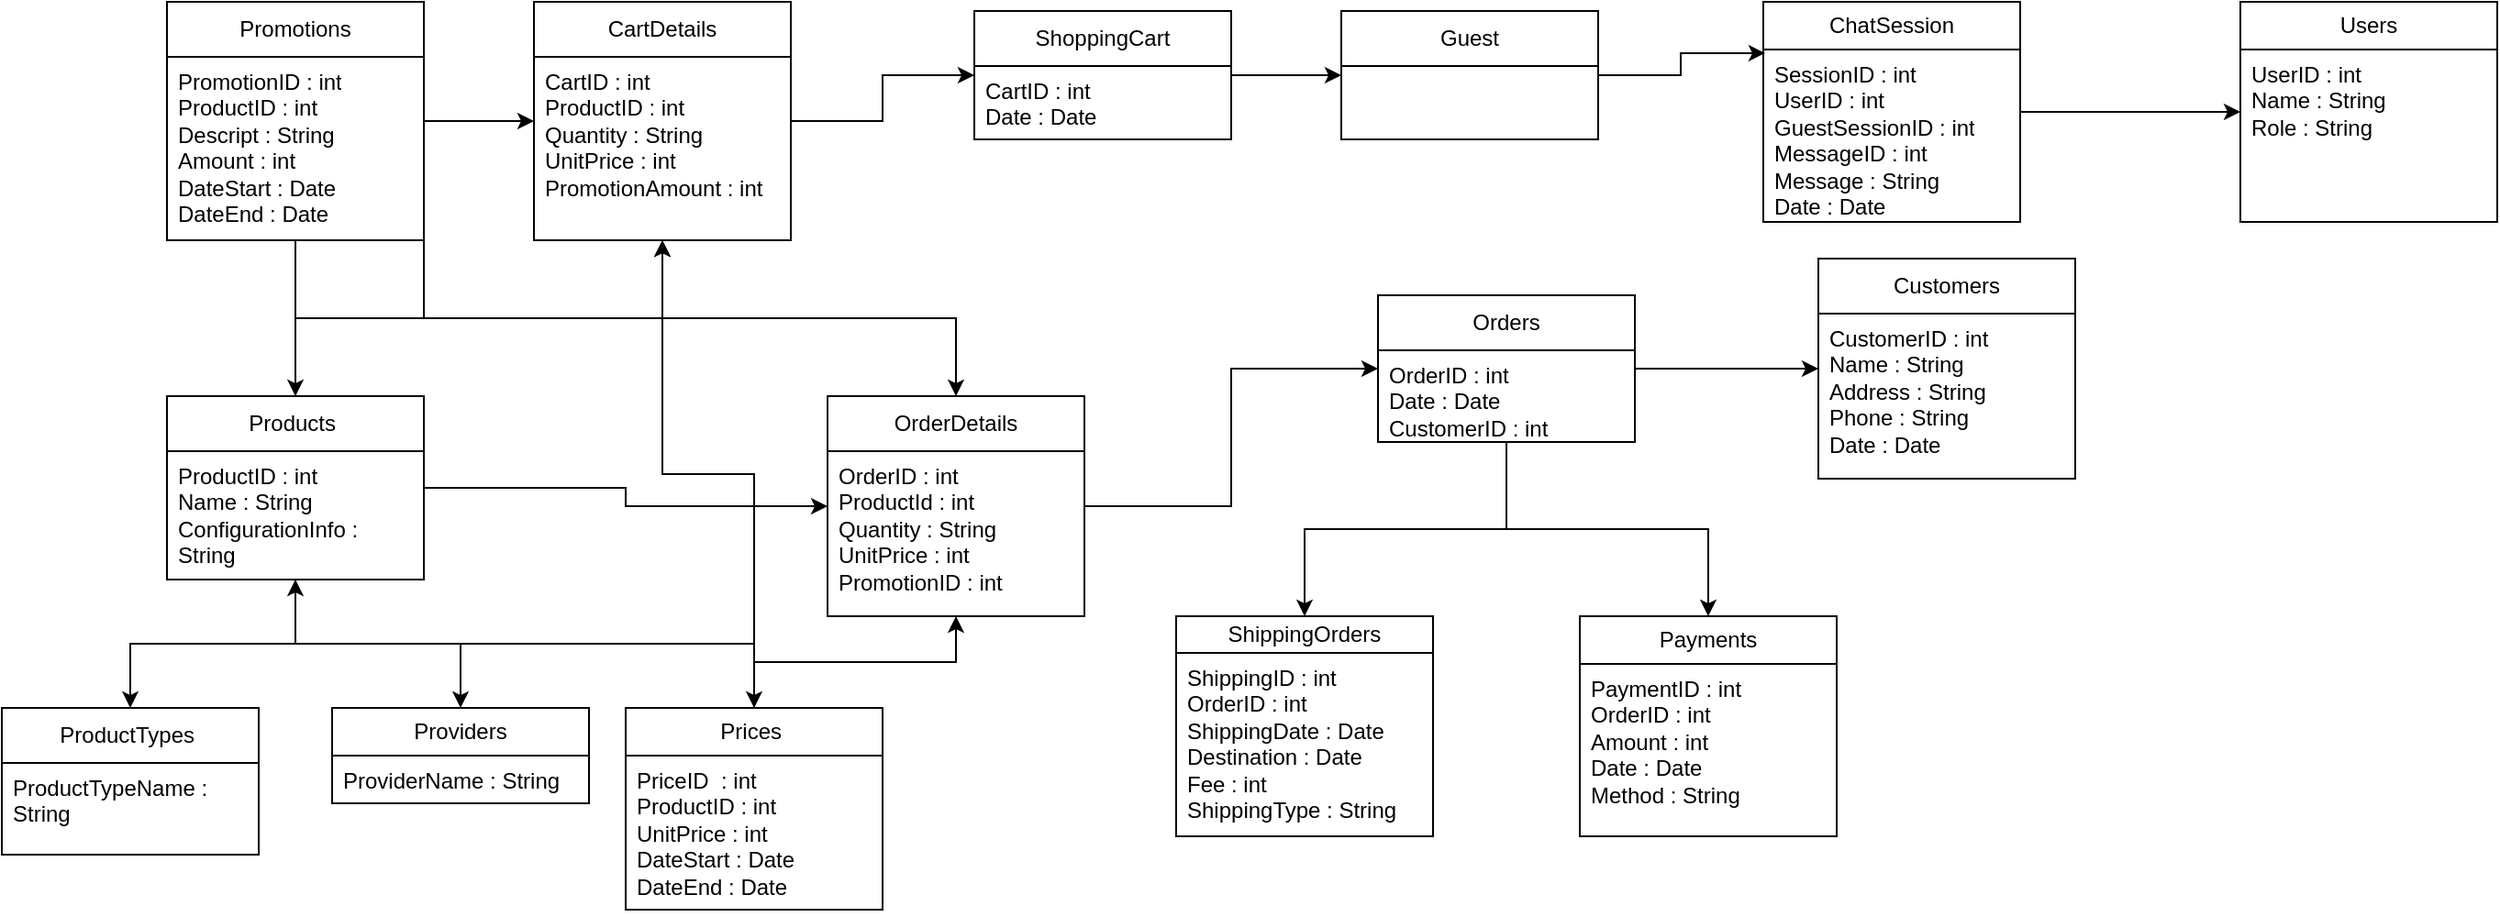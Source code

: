 <mxfile version="26.2.14">
  <diagram id="_9TvdVGVWxA7isdyR8W2" name="Trang-1">
    <mxGraphModel dx="2149" dy="1730" grid="1" gridSize="10" guides="1" tooltips="1" connect="1" arrows="1" fold="1" page="1" pageScale="1" pageWidth="827" pageHeight="1169" math="0" shadow="0">
      <root>
        <mxCell id="0" />
        <mxCell id="1" parent="0" />
        <mxCell id="gCYcl0w6CMXlonWHZOck-11" value="" style="edgeStyle=orthogonalEdgeStyle;rounded=0;orthogonalLoop=1;jettySize=auto;html=1;" edge="1" parent="1" source="gCYcl0w6CMXlonWHZOck-5" target="gCYcl0w6CMXlonWHZOck-9">
          <mxGeometry relative="1" as="geometry" />
        </mxCell>
        <mxCell id="gCYcl0w6CMXlonWHZOck-36" value="" style="edgeStyle=orthogonalEdgeStyle;rounded=0;orthogonalLoop=1;jettySize=auto;html=1;" edge="1" parent="1" source="gCYcl0w6CMXlonWHZOck-5" target="gCYcl0w6CMXlonWHZOck-34">
          <mxGeometry relative="1" as="geometry" />
        </mxCell>
        <mxCell id="gCYcl0w6CMXlonWHZOck-74" style="edgeStyle=orthogonalEdgeStyle;rounded=0;orthogonalLoop=1;jettySize=auto;html=1;exitX=1;exitY=1;exitDx=0;exitDy=0;entryX=0.5;entryY=0;entryDx=0;entryDy=0;" edge="1" parent="1" source="gCYcl0w6CMXlonWHZOck-5" target="gCYcl0w6CMXlonWHZOck-55">
          <mxGeometry relative="1" as="geometry" />
        </mxCell>
        <mxCell id="gCYcl0w6CMXlonWHZOck-5" value="Promotions" style="swimlane;fontStyle=0;childLayout=stackLayout;horizontal=1;startSize=30;fillColor=none;horizontalStack=0;resizeParent=1;resizeParentMax=0;resizeLast=0;collapsible=1;marginBottom=0;whiteSpace=wrap;html=1;" vertex="1" parent="1">
          <mxGeometry y="-555" width="140" height="130" as="geometry">
            <mxRectangle x="20" y="-550" width="100" height="30" as="alternateBounds" />
          </mxGeometry>
        </mxCell>
        <mxCell id="gCYcl0w6CMXlonWHZOck-8" value="PromotionID : int&lt;div&gt;ProductID : int&lt;/div&gt;&lt;div&gt;Descript : String&lt;/div&gt;&lt;div&gt;Amount : int&lt;/div&gt;&lt;div&gt;DateStart : Date&lt;/div&gt;&lt;div&gt;DateEnd : Date&lt;/div&gt;" style="text;strokeColor=none;fillColor=none;align=left;verticalAlign=top;spacingLeft=4;spacingRight=4;overflow=hidden;rotatable=0;points=[[0,0.5],[1,0.5]];portConstraint=eastwest;whiteSpace=wrap;html=1;" vertex="1" parent="gCYcl0w6CMXlonWHZOck-5">
          <mxGeometry y="30" width="140" height="100" as="geometry" />
        </mxCell>
        <mxCell id="gCYcl0w6CMXlonWHZOck-14" value="" style="edgeStyle=orthogonalEdgeStyle;rounded=0;orthogonalLoop=1;jettySize=auto;html=1;" edge="1" parent="1" source="gCYcl0w6CMXlonWHZOck-9" target="gCYcl0w6CMXlonWHZOck-12">
          <mxGeometry relative="1" as="geometry" />
        </mxCell>
        <mxCell id="gCYcl0w6CMXlonWHZOck-9" value="CartDetails" style="swimlane;fontStyle=0;childLayout=stackLayout;horizontal=1;startSize=30;fillColor=none;horizontalStack=0;resizeParent=1;resizeParentMax=0;resizeLast=0;collapsible=1;marginBottom=0;whiteSpace=wrap;html=1;" vertex="1" parent="1">
          <mxGeometry x="200" y="-555" width="140" height="130" as="geometry">
            <mxRectangle x="200" y="-550" width="100" height="30" as="alternateBounds" />
          </mxGeometry>
        </mxCell>
        <mxCell id="gCYcl0w6CMXlonWHZOck-10" value="CartID : int&lt;div&gt;ProductID : int&lt;/div&gt;&lt;div&gt;Quantity : String&amp;nbsp;&lt;/div&gt;&lt;div&gt;UnitPrice : int&amp;nbsp;&lt;/div&gt;&lt;div&gt;PromotionAmount : int&lt;/div&gt;" style="text;strokeColor=none;fillColor=none;align=left;verticalAlign=top;spacingLeft=4;spacingRight=4;overflow=hidden;rotatable=0;points=[[0,0.5],[1,0.5]];portConstraint=eastwest;whiteSpace=wrap;html=1;" vertex="1" parent="gCYcl0w6CMXlonWHZOck-9">
          <mxGeometry y="30" width="140" height="100" as="geometry" />
        </mxCell>
        <mxCell id="gCYcl0w6CMXlonWHZOck-17" value="" style="edgeStyle=orthogonalEdgeStyle;rounded=0;orthogonalLoop=1;jettySize=auto;html=1;" edge="1" parent="1" source="gCYcl0w6CMXlonWHZOck-12" target="gCYcl0w6CMXlonWHZOck-15">
          <mxGeometry relative="1" as="geometry" />
        </mxCell>
        <mxCell id="gCYcl0w6CMXlonWHZOck-12" value="ShoppingCart" style="swimlane;fontStyle=0;childLayout=stackLayout;horizontal=1;startSize=30;fillColor=none;horizontalStack=0;resizeParent=1;resizeParentMax=0;resizeLast=0;collapsible=1;marginBottom=0;whiteSpace=wrap;html=1;" vertex="1" parent="1">
          <mxGeometry x="440" y="-550" width="140" height="70" as="geometry">
            <mxRectangle x="380" y="-550" width="100" height="30" as="alternateBounds" />
          </mxGeometry>
        </mxCell>
        <mxCell id="gCYcl0w6CMXlonWHZOck-13" value="CartID : int&lt;div&gt;Date : Date&lt;/div&gt;" style="text;strokeColor=none;fillColor=none;align=left;verticalAlign=top;spacingLeft=4;spacingRight=4;overflow=hidden;rotatable=0;points=[[0,0.5],[1,0.5]];portConstraint=eastwest;whiteSpace=wrap;html=1;" vertex="1" parent="gCYcl0w6CMXlonWHZOck-12">
          <mxGeometry y="30" width="140" height="40" as="geometry" />
        </mxCell>
        <mxCell id="gCYcl0w6CMXlonWHZOck-15" value="Guest" style="swimlane;fontStyle=0;childLayout=stackLayout;horizontal=1;startSize=30;fillColor=none;horizontalStack=0;resizeParent=1;resizeParentMax=0;resizeLast=0;collapsible=1;marginBottom=0;whiteSpace=wrap;html=1;" vertex="1" parent="1">
          <mxGeometry x="640" y="-550" width="140" height="70" as="geometry">
            <mxRectangle x="560" y="-550" width="100" height="30" as="alternateBounds" />
          </mxGeometry>
        </mxCell>
        <mxCell id="gCYcl0w6CMXlonWHZOck-33" value="" style="edgeStyle=orthogonalEdgeStyle;rounded=0;orthogonalLoop=1;jettySize=auto;html=1;" edge="1" parent="1" source="gCYcl0w6CMXlonWHZOck-26" target="gCYcl0w6CMXlonWHZOck-31">
          <mxGeometry relative="1" as="geometry" />
        </mxCell>
        <mxCell id="gCYcl0w6CMXlonWHZOck-26" value="ChatSession" style="swimlane;fontStyle=0;childLayout=stackLayout;horizontal=1;startSize=26;fillColor=none;horizontalStack=0;resizeParent=1;resizeParentMax=0;resizeLast=0;collapsible=1;marginBottom=0;whiteSpace=wrap;html=1;" vertex="1" parent="1">
          <mxGeometry x="870" y="-555" width="140" height="120" as="geometry">
            <mxRectangle x="740" y="-550" width="100" height="30" as="alternateBounds" />
          </mxGeometry>
        </mxCell>
        <mxCell id="gCYcl0w6CMXlonWHZOck-27" value="SessionID : int&amp;nbsp;&lt;div&gt;UserID : int&amp;nbsp;&lt;/div&gt;&lt;div&gt;GuestSessionID : int&lt;/div&gt;&lt;div&gt;MessageID : int&amp;nbsp;&lt;/div&gt;&lt;div&gt;Message : String&amp;nbsp;&lt;/div&gt;&lt;div&gt;Date : Date&amp;nbsp;&lt;/div&gt;" style="text;strokeColor=none;fillColor=none;align=left;verticalAlign=top;spacingLeft=4;spacingRight=4;overflow=hidden;rotatable=0;points=[[0,0.5],[1,0.5]];portConstraint=eastwest;whiteSpace=wrap;html=1;" vertex="1" parent="gCYcl0w6CMXlonWHZOck-26">
          <mxGeometry y="26" width="140" height="94" as="geometry" />
        </mxCell>
        <mxCell id="gCYcl0w6CMXlonWHZOck-31" value="Users" style="swimlane;fontStyle=0;childLayout=stackLayout;horizontal=1;startSize=26;fillColor=none;horizontalStack=0;resizeParent=1;resizeParentMax=0;resizeLast=0;collapsible=1;marginBottom=0;whiteSpace=wrap;html=1;" vertex="1" parent="1">
          <mxGeometry x="1130" y="-555" width="140" height="120" as="geometry">
            <mxRectangle x="920" y="-550" width="100" height="30" as="alternateBounds" />
          </mxGeometry>
        </mxCell>
        <mxCell id="gCYcl0w6CMXlonWHZOck-32" value="UserID : int&amp;nbsp;&lt;div&gt;Name : String&amp;nbsp;&lt;/div&gt;&lt;div&gt;Role : String&amp;nbsp;&lt;/div&gt;" style="text;strokeColor=none;fillColor=none;align=left;verticalAlign=top;spacingLeft=4;spacingRight=4;overflow=hidden;rotatable=0;points=[[0,0.5],[1,0.5]];portConstraint=eastwest;whiteSpace=wrap;html=1;" vertex="1" parent="gCYcl0w6CMXlonWHZOck-31">
          <mxGeometry y="26" width="140" height="94" as="geometry" />
        </mxCell>
        <mxCell id="gCYcl0w6CMXlonWHZOck-39" value="" style="edgeStyle=orthogonalEdgeStyle;rounded=0;orthogonalLoop=1;jettySize=auto;html=1;" edge="1" parent="1" source="gCYcl0w6CMXlonWHZOck-34" target="gCYcl0w6CMXlonWHZOck-37">
          <mxGeometry relative="1" as="geometry" />
        </mxCell>
        <mxCell id="gCYcl0w6CMXlonWHZOck-40" style="edgeStyle=orthogonalEdgeStyle;rounded=0;orthogonalLoop=1;jettySize=auto;html=1;exitX=0.5;exitY=1;exitDx=0;exitDy=0;" edge="1" parent="1" source="gCYcl0w6CMXlonWHZOck-34" target="gCYcl0w6CMXlonWHZOck-45">
          <mxGeometry relative="1" as="geometry">
            <mxPoint x="140" y="-340" as="targetPoint" />
          </mxGeometry>
        </mxCell>
        <mxCell id="gCYcl0w6CMXlonWHZOck-49" style="edgeStyle=orthogonalEdgeStyle;rounded=0;orthogonalLoop=1;jettySize=auto;html=1;exitX=0.5;exitY=1;exitDx=0;exitDy=0;" edge="1" parent="1" source="gCYcl0w6CMXlonWHZOck-34" target="gCYcl0w6CMXlonWHZOck-50">
          <mxGeometry relative="1" as="geometry">
            <mxPoint x="280" y="-340" as="targetPoint" />
          </mxGeometry>
        </mxCell>
        <mxCell id="gCYcl0w6CMXlonWHZOck-57" value="" style="edgeStyle=orthogonalEdgeStyle;rounded=0;orthogonalLoop=1;jettySize=auto;html=1;" edge="1" parent="1" source="gCYcl0w6CMXlonWHZOck-34" target="gCYcl0w6CMXlonWHZOck-55">
          <mxGeometry relative="1" as="geometry" />
        </mxCell>
        <mxCell id="gCYcl0w6CMXlonWHZOck-75" style="edgeStyle=orthogonalEdgeStyle;rounded=0;orthogonalLoop=1;jettySize=auto;html=1;exitX=0.5;exitY=0;exitDx=0;exitDy=0;entryX=0.5;entryY=1;entryDx=0;entryDy=0;" edge="1" parent="1" source="gCYcl0w6CMXlonWHZOck-34" target="gCYcl0w6CMXlonWHZOck-9">
          <mxGeometry relative="1" as="geometry" />
        </mxCell>
        <mxCell id="gCYcl0w6CMXlonWHZOck-34" value="Products&amp;nbsp;" style="swimlane;fontStyle=0;childLayout=stackLayout;horizontal=1;startSize=30;fillColor=none;horizontalStack=0;resizeParent=1;resizeParentMax=0;resizeLast=0;collapsible=1;marginBottom=0;whiteSpace=wrap;html=1;" vertex="1" parent="1">
          <mxGeometry y="-340" width="140" height="100" as="geometry">
            <mxRectangle x="20" y="-370" width="100" height="30" as="alternateBounds" />
          </mxGeometry>
        </mxCell>
        <mxCell id="gCYcl0w6CMXlonWHZOck-35" value="ProductID : int&lt;div&gt;Name : String&amp;nbsp;&lt;/div&gt;&lt;div&gt;ConfigurationInfo : String&amp;nbsp;&lt;/div&gt;" style="text;strokeColor=none;fillColor=none;align=left;verticalAlign=top;spacingLeft=4;spacingRight=4;overflow=hidden;rotatable=0;points=[[0,0.5],[1,0.5]];portConstraint=eastwest;whiteSpace=wrap;html=1;" vertex="1" parent="gCYcl0w6CMXlonWHZOck-34">
          <mxGeometry y="30" width="140" height="70" as="geometry" />
        </mxCell>
        <mxCell id="gCYcl0w6CMXlonWHZOck-37" value="ProductTypes&amp;nbsp;" style="swimlane;fontStyle=0;childLayout=stackLayout;horizontal=1;startSize=30;fillColor=none;horizontalStack=0;resizeParent=1;resizeParentMax=0;resizeLast=0;collapsible=1;marginBottom=0;whiteSpace=wrap;html=1;" vertex="1" parent="1">
          <mxGeometry x="-90" y="-170" width="140" height="80" as="geometry">
            <mxRectangle x="-70" y="-180" width="100" height="30" as="alternateBounds" />
          </mxGeometry>
        </mxCell>
        <mxCell id="gCYcl0w6CMXlonWHZOck-38" value="ProductTypeName : String" style="text;strokeColor=none;fillColor=none;align=left;verticalAlign=top;spacingLeft=4;spacingRight=4;overflow=hidden;rotatable=0;points=[[0,0.5],[1,0.5]];portConstraint=eastwest;whiteSpace=wrap;html=1;" vertex="1" parent="gCYcl0w6CMXlonWHZOck-37">
          <mxGeometry y="30" width="140" height="50" as="geometry" />
        </mxCell>
        <mxCell id="gCYcl0w6CMXlonWHZOck-45" value="Providers" style="swimlane;fontStyle=0;childLayout=stackLayout;horizontal=1;startSize=26;fillColor=none;horizontalStack=0;resizeParent=1;resizeParentMax=0;resizeLast=0;collapsible=1;marginBottom=0;whiteSpace=wrap;html=1;" vertex="1" parent="1">
          <mxGeometry x="90" y="-170" width="140" height="52" as="geometry">
            <mxRectangle x="110" y="-180" width="90" height="20" as="alternateBounds" />
          </mxGeometry>
        </mxCell>
        <mxCell id="gCYcl0w6CMXlonWHZOck-46" value="ProviderName : String&amp;nbsp;" style="text;strokeColor=none;fillColor=none;align=left;verticalAlign=top;spacingLeft=4;spacingRight=4;overflow=hidden;rotatable=0;points=[[0,0.5],[1,0.5]];portConstraint=eastwest;whiteSpace=wrap;html=1;" vertex="1" parent="gCYcl0w6CMXlonWHZOck-45">
          <mxGeometry y="26" width="140" height="26" as="geometry" />
        </mxCell>
        <mxCell id="gCYcl0w6CMXlonWHZOck-54" style="edgeStyle=orthogonalEdgeStyle;rounded=0;orthogonalLoop=1;jettySize=auto;html=1;exitX=0.5;exitY=0;exitDx=0;exitDy=0;entryX=0.5;entryY=1;entryDx=0;entryDy=0;" edge="1" parent="1" source="gCYcl0w6CMXlonWHZOck-50" target="gCYcl0w6CMXlonWHZOck-9">
          <mxGeometry relative="1" as="geometry" />
        </mxCell>
        <mxCell id="gCYcl0w6CMXlonWHZOck-61" style="edgeStyle=orthogonalEdgeStyle;rounded=0;orthogonalLoop=1;jettySize=auto;html=1;exitX=0.5;exitY=0;exitDx=0;exitDy=0;entryX=0.5;entryY=1;entryDx=0;entryDy=0;" edge="1" parent="1" source="gCYcl0w6CMXlonWHZOck-50" target="gCYcl0w6CMXlonWHZOck-55">
          <mxGeometry relative="1" as="geometry" />
        </mxCell>
        <mxCell id="gCYcl0w6CMXlonWHZOck-62" style="edgeStyle=orthogonalEdgeStyle;rounded=0;orthogonalLoop=1;jettySize=auto;html=1;exitX=0.5;exitY=0;exitDx=0;exitDy=0;" edge="1" parent="1" source="gCYcl0w6CMXlonWHZOck-50" target="gCYcl0w6CMXlonWHZOck-34">
          <mxGeometry relative="1" as="geometry" />
        </mxCell>
        <mxCell id="gCYcl0w6CMXlonWHZOck-60" value="" style="edgeStyle=orthogonalEdgeStyle;rounded=0;orthogonalLoop=1;jettySize=auto;html=1;" edge="1" parent="1" source="gCYcl0w6CMXlonWHZOck-55" target="gCYcl0w6CMXlonWHZOck-58">
          <mxGeometry relative="1" as="geometry" />
        </mxCell>
        <mxCell id="gCYcl0w6CMXlonWHZOck-55" value="OrderDetails" style="swimlane;fontStyle=0;childLayout=stackLayout;horizontal=1;startSize=30;fillColor=none;horizontalStack=0;resizeParent=1;resizeParentMax=0;resizeLast=0;collapsible=1;marginBottom=0;whiteSpace=wrap;html=1;" vertex="1" parent="1">
          <mxGeometry x="360" y="-340" width="140" height="120" as="geometry">
            <mxRectangle x="300" y="-370" width="100" height="30" as="alternateBounds" />
          </mxGeometry>
        </mxCell>
        <mxCell id="gCYcl0w6CMXlonWHZOck-56" value="OrderID : int&amp;nbsp;&lt;div&gt;ProductId : int&amp;nbsp;&lt;/div&gt;&lt;div&gt;Quantity : String&amp;nbsp;&lt;/div&gt;&lt;div&gt;UnitPrice : int&lt;/div&gt;&lt;div&gt;PromotionID : int&amp;nbsp;&amp;nbsp;&lt;/div&gt;" style="text;strokeColor=none;fillColor=none;align=left;verticalAlign=top;spacingLeft=4;spacingRight=4;overflow=hidden;rotatable=0;points=[[0,0.5],[1,0.5]];portConstraint=eastwest;whiteSpace=wrap;html=1;" vertex="1" parent="gCYcl0w6CMXlonWHZOck-55">
          <mxGeometry y="30" width="140" height="90" as="geometry" />
        </mxCell>
        <mxCell id="gCYcl0w6CMXlonWHZOck-65" value="" style="edgeStyle=orthogonalEdgeStyle;rounded=0;orthogonalLoop=1;jettySize=auto;html=1;" edge="1" parent="1" source="gCYcl0w6CMXlonWHZOck-58" target="gCYcl0w6CMXlonWHZOck-63">
          <mxGeometry relative="1" as="geometry" />
        </mxCell>
        <mxCell id="gCYcl0w6CMXlonWHZOck-66" style="edgeStyle=orthogonalEdgeStyle;rounded=0;orthogonalLoop=1;jettySize=auto;html=1;exitX=0.5;exitY=1;exitDx=0;exitDy=0;" edge="1" parent="1" source="gCYcl0w6CMXlonWHZOck-58" target="gCYcl0w6CMXlonWHZOck-67">
          <mxGeometry relative="1" as="geometry">
            <mxPoint x="620" y="-340" as="targetPoint" />
          </mxGeometry>
        </mxCell>
        <mxCell id="gCYcl0w6CMXlonWHZOck-73" value="" style="edgeStyle=orthogonalEdgeStyle;rounded=0;orthogonalLoop=1;jettySize=auto;html=1;" edge="1" parent="1" source="gCYcl0w6CMXlonWHZOck-58" target="gCYcl0w6CMXlonWHZOck-71">
          <mxGeometry relative="1" as="geometry" />
        </mxCell>
        <mxCell id="gCYcl0w6CMXlonWHZOck-58" value="Orders" style="swimlane;fontStyle=0;childLayout=stackLayout;horizontal=1;startSize=30;fillColor=none;horizontalStack=0;resizeParent=1;resizeParentMax=0;resizeLast=0;collapsible=1;marginBottom=0;whiteSpace=wrap;html=1;" vertex="1" parent="1">
          <mxGeometry x="660" y="-395" width="140" height="80" as="geometry">
            <mxRectangle x="490" y="-370" width="100" height="30" as="alternateBounds" />
          </mxGeometry>
        </mxCell>
        <mxCell id="gCYcl0w6CMXlonWHZOck-59" value="OrderID : int&amp;nbsp;&lt;div&gt;Date : Date&amp;nbsp;&lt;/div&gt;&lt;div&gt;CustomerID : int&amp;nbsp;&lt;/div&gt;" style="text;strokeColor=none;fillColor=none;align=left;verticalAlign=top;spacingLeft=4;spacingRight=4;overflow=hidden;rotatable=0;points=[[0,0.5],[1,0.5]];portConstraint=eastwest;whiteSpace=wrap;html=1;" vertex="1" parent="gCYcl0w6CMXlonWHZOck-58">
          <mxGeometry y="30" width="140" height="50" as="geometry" />
        </mxCell>
        <mxCell id="gCYcl0w6CMXlonWHZOck-63" value="ShippingOrders" style="swimlane;fontStyle=0;childLayout=stackLayout;horizontal=1;startSize=20;fillColor=none;horizontalStack=0;resizeParent=1;resizeParentMax=0;resizeLast=0;collapsible=1;marginBottom=0;whiteSpace=wrap;html=1;" vertex="1" parent="1">
          <mxGeometry x="550" y="-220" width="140" height="120" as="geometry">
            <mxRectangle x="390" y="-340" width="100" height="30" as="alternateBounds" />
          </mxGeometry>
        </mxCell>
        <mxCell id="gCYcl0w6CMXlonWHZOck-64" value="ShippingID : int&lt;div&gt;OrderID : int&lt;/div&gt;&lt;div&gt;ShippingDate : Date&amp;nbsp;&lt;/div&gt;&lt;div&gt;Destination : Date&lt;/div&gt;&lt;div&gt;Fee : int&amp;nbsp;&lt;/div&gt;&lt;div&gt;ShippingType : String&amp;nbsp;&lt;/div&gt;" style="text;strokeColor=none;fillColor=none;align=left;verticalAlign=top;spacingLeft=4;spacingRight=4;overflow=hidden;rotatable=0;points=[[0,0.5],[1,0.5]];portConstraint=eastwest;whiteSpace=wrap;html=1;" vertex="1" parent="gCYcl0w6CMXlonWHZOck-63">
          <mxGeometry y="20" width="140" height="100" as="geometry" />
        </mxCell>
        <mxCell id="gCYcl0w6CMXlonWHZOck-67" value="Payments" style="swimlane;fontStyle=0;childLayout=stackLayout;horizontal=1;startSize=26;fillColor=none;horizontalStack=0;resizeParent=1;resizeParentMax=0;resizeLast=0;collapsible=1;marginBottom=0;whiteSpace=wrap;html=1;" vertex="1" parent="1">
          <mxGeometry x="770" y="-220" width="140" height="120" as="geometry" />
        </mxCell>
        <mxCell id="gCYcl0w6CMXlonWHZOck-69" value="PaymentID : int&amp;nbsp;&lt;div&gt;OrderID : int&amp;nbsp;&lt;/div&gt;&lt;div&gt;Amount : int&amp;nbsp;&lt;/div&gt;&lt;div&gt;Date : Date&amp;nbsp;&lt;/div&gt;&lt;div&gt;Method : String&amp;nbsp;&lt;/div&gt;" style="text;strokeColor=none;fillColor=none;align=left;verticalAlign=top;spacingLeft=4;spacingRight=4;overflow=hidden;rotatable=0;points=[[0,0.5],[1,0.5]];portConstraint=eastwest;whiteSpace=wrap;html=1;" vertex="1" parent="gCYcl0w6CMXlonWHZOck-67">
          <mxGeometry y="26" width="140" height="94" as="geometry" />
        </mxCell>
        <mxCell id="gCYcl0w6CMXlonWHZOck-71" value="Customers" style="swimlane;fontStyle=0;childLayout=stackLayout;horizontal=1;startSize=30;fillColor=none;horizontalStack=0;resizeParent=1;resizeParentMax=0;resizeLast=0;collapsible=1;marginBottom=0;whiteSpace=wrap;html=1;" vertex="1" parent="1">
          <mxGeometry x="900" y="-415" width="140" height="120" as="geometry">
            <mxRectangle x="720" y="-450" width="100" height="30" as="alternateBounds" />
          </mxGeometry>
        </mxCell>
        <mxCell id="gCYcl0w6CMXlonWHZOck-72" value="CustomerID : int&amp;nbsp;&lt;div&gt;Name : String&amp;nbsp;&lt;/div&gt;&lt;div&gt;Address : String&amp;nbsp;&lt;/div&gt;&lt;div&gt;Phone : String&amp;nbsp;&lt;/div&gt;&lt;div&gt;Date : Date&amp;nbsp;&lt;/div&gt;&lt;div&gt;&lt;br&gt;&lt;/div&gt;" style="text;strokeColor=none;fillColor=none;align=left;verticalAlign=top;spacingLeft=4;spacingRight=4;overflow=hidden;rotatable=0;points=[[0,0.5],[1,0.5]];portConstraint=eastwest;whiteSpace=wrap;html=1;" vertex="1" parent="gCYcl0w6CMXlonWHZOck-71">
          <mxGeometry y="30" width="140" height="90" as="geometry" />
        </mxCell>
        <mxCell id="gCYcl0w6CMXlonWHZOck-78" style="edgeStyle=orthogonalEdgeStyle;rounded=0;orthogonalLoop=1;jettySize=auto;html=1;exitX=1;exitY=0.5;exitDx=0;exitDy=0;entryX=0.007;entryY=0.021;entryDx=0;entryDy=0;entryPerimeter=0;" edge="1" parent="1" source="gCYcl0w6CMXlonWHZOck-15" target="gCYcl0w6CMXlonWHZOck-27">
          <mxGeometry relative="1" as="geometry" />
        </mxCell>
        <mxCell id="gCYcl0w6CMXlonWHZOck-50" value="Prices&amp;nbsp;" style="swimlane;fontStyle=0;childLayout=stackLayout;horizontal=1;startSize=26;fillColor=none;horizontalStack=0;resizeParent=1;resizeParentMax=0;resizeLast=0;collapsible=1;marginBottom=0;whiteSpace=wrap;html=1;" vertex="1" parent="1">
          <mxGeometry x="250" y="-170" width="140" height="110" as="geometry">
            <mxRectangle x="250" y="-170" width="140" height="30" as="alternateBounds" />
          </mxGeometry>
        </mxCell>
        <mxCell id="gCYcl0w6CMXlonWHZOck-51" value="PriceID&amp;nbsp; : int&amp;nbsp;&lt;div&gt;ProductID : int&amp;nbsp;&lt;/div&gt;&lt;div&gt;UnitPrice : int&amp;nbsp;&lt;/div&gt;&lt;div&gt;DateStart : Date&amp;nbsp;&lt;/div&gt;&lt;div&gt;DateEnd : Date&amp;nbsp;&lt;/div&gt;" style="text;strokeColor=none;fillColor=none;align=left;verticalAlign=top;spacingLeft=4;spacingRight=4;overflow=hidden;rotatable=0;points=[[0,0.5],[1,0.5]];portConstraint=eastwest;whiteSpace=wrap;html=1;" vertex="1" parent="gCYcl0w6CMXlonWHZOck-50">
          <mxGeometry y="26" width="140" height="84" as="geometry" />
        </mxCell>
      </root>
    </mxGraphModel>
  </diagram>
</mxfile>
